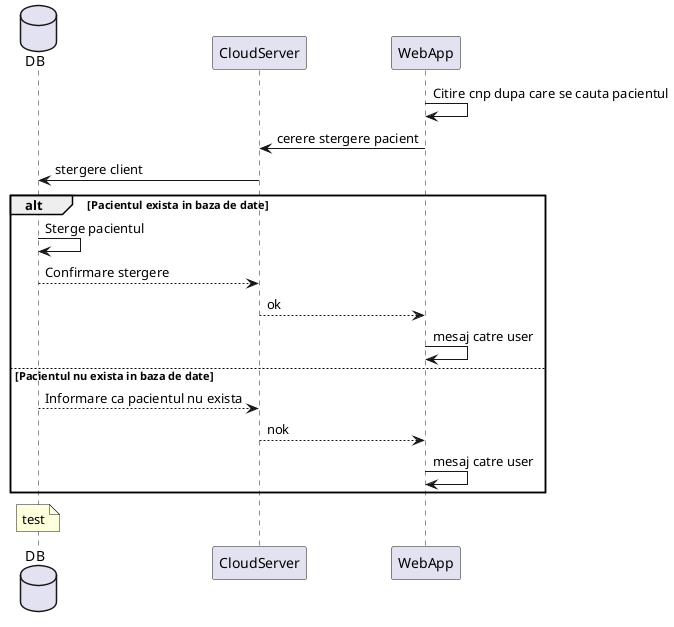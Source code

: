 @startuml Stergere_Pacient

database DB
participant CloudServer
participant WebApp

WebApp -> WebApp: Citire cnp dupa care se cauta pacientul
WebApp -> CloudServer: cerere stergere pacient
CloudServer -> DB: stergere client

alt Pacientul exista in baza de date
    DB -> DB: Sterge pacientul
    DB --> CloudServer: Confirmare stergere
    CloudServer --> WebApp: ok
    WebApp -> WebApp: mesaj catre user
else Pacientul nu exista in baza de date
    DB --> CloudServer: Informare ca pacientul nu exista
    CloudServer --> WebApp: nok
    WebApp -> WebApp: mesaj catre user
end
note over DB
    test
end note
@enduml